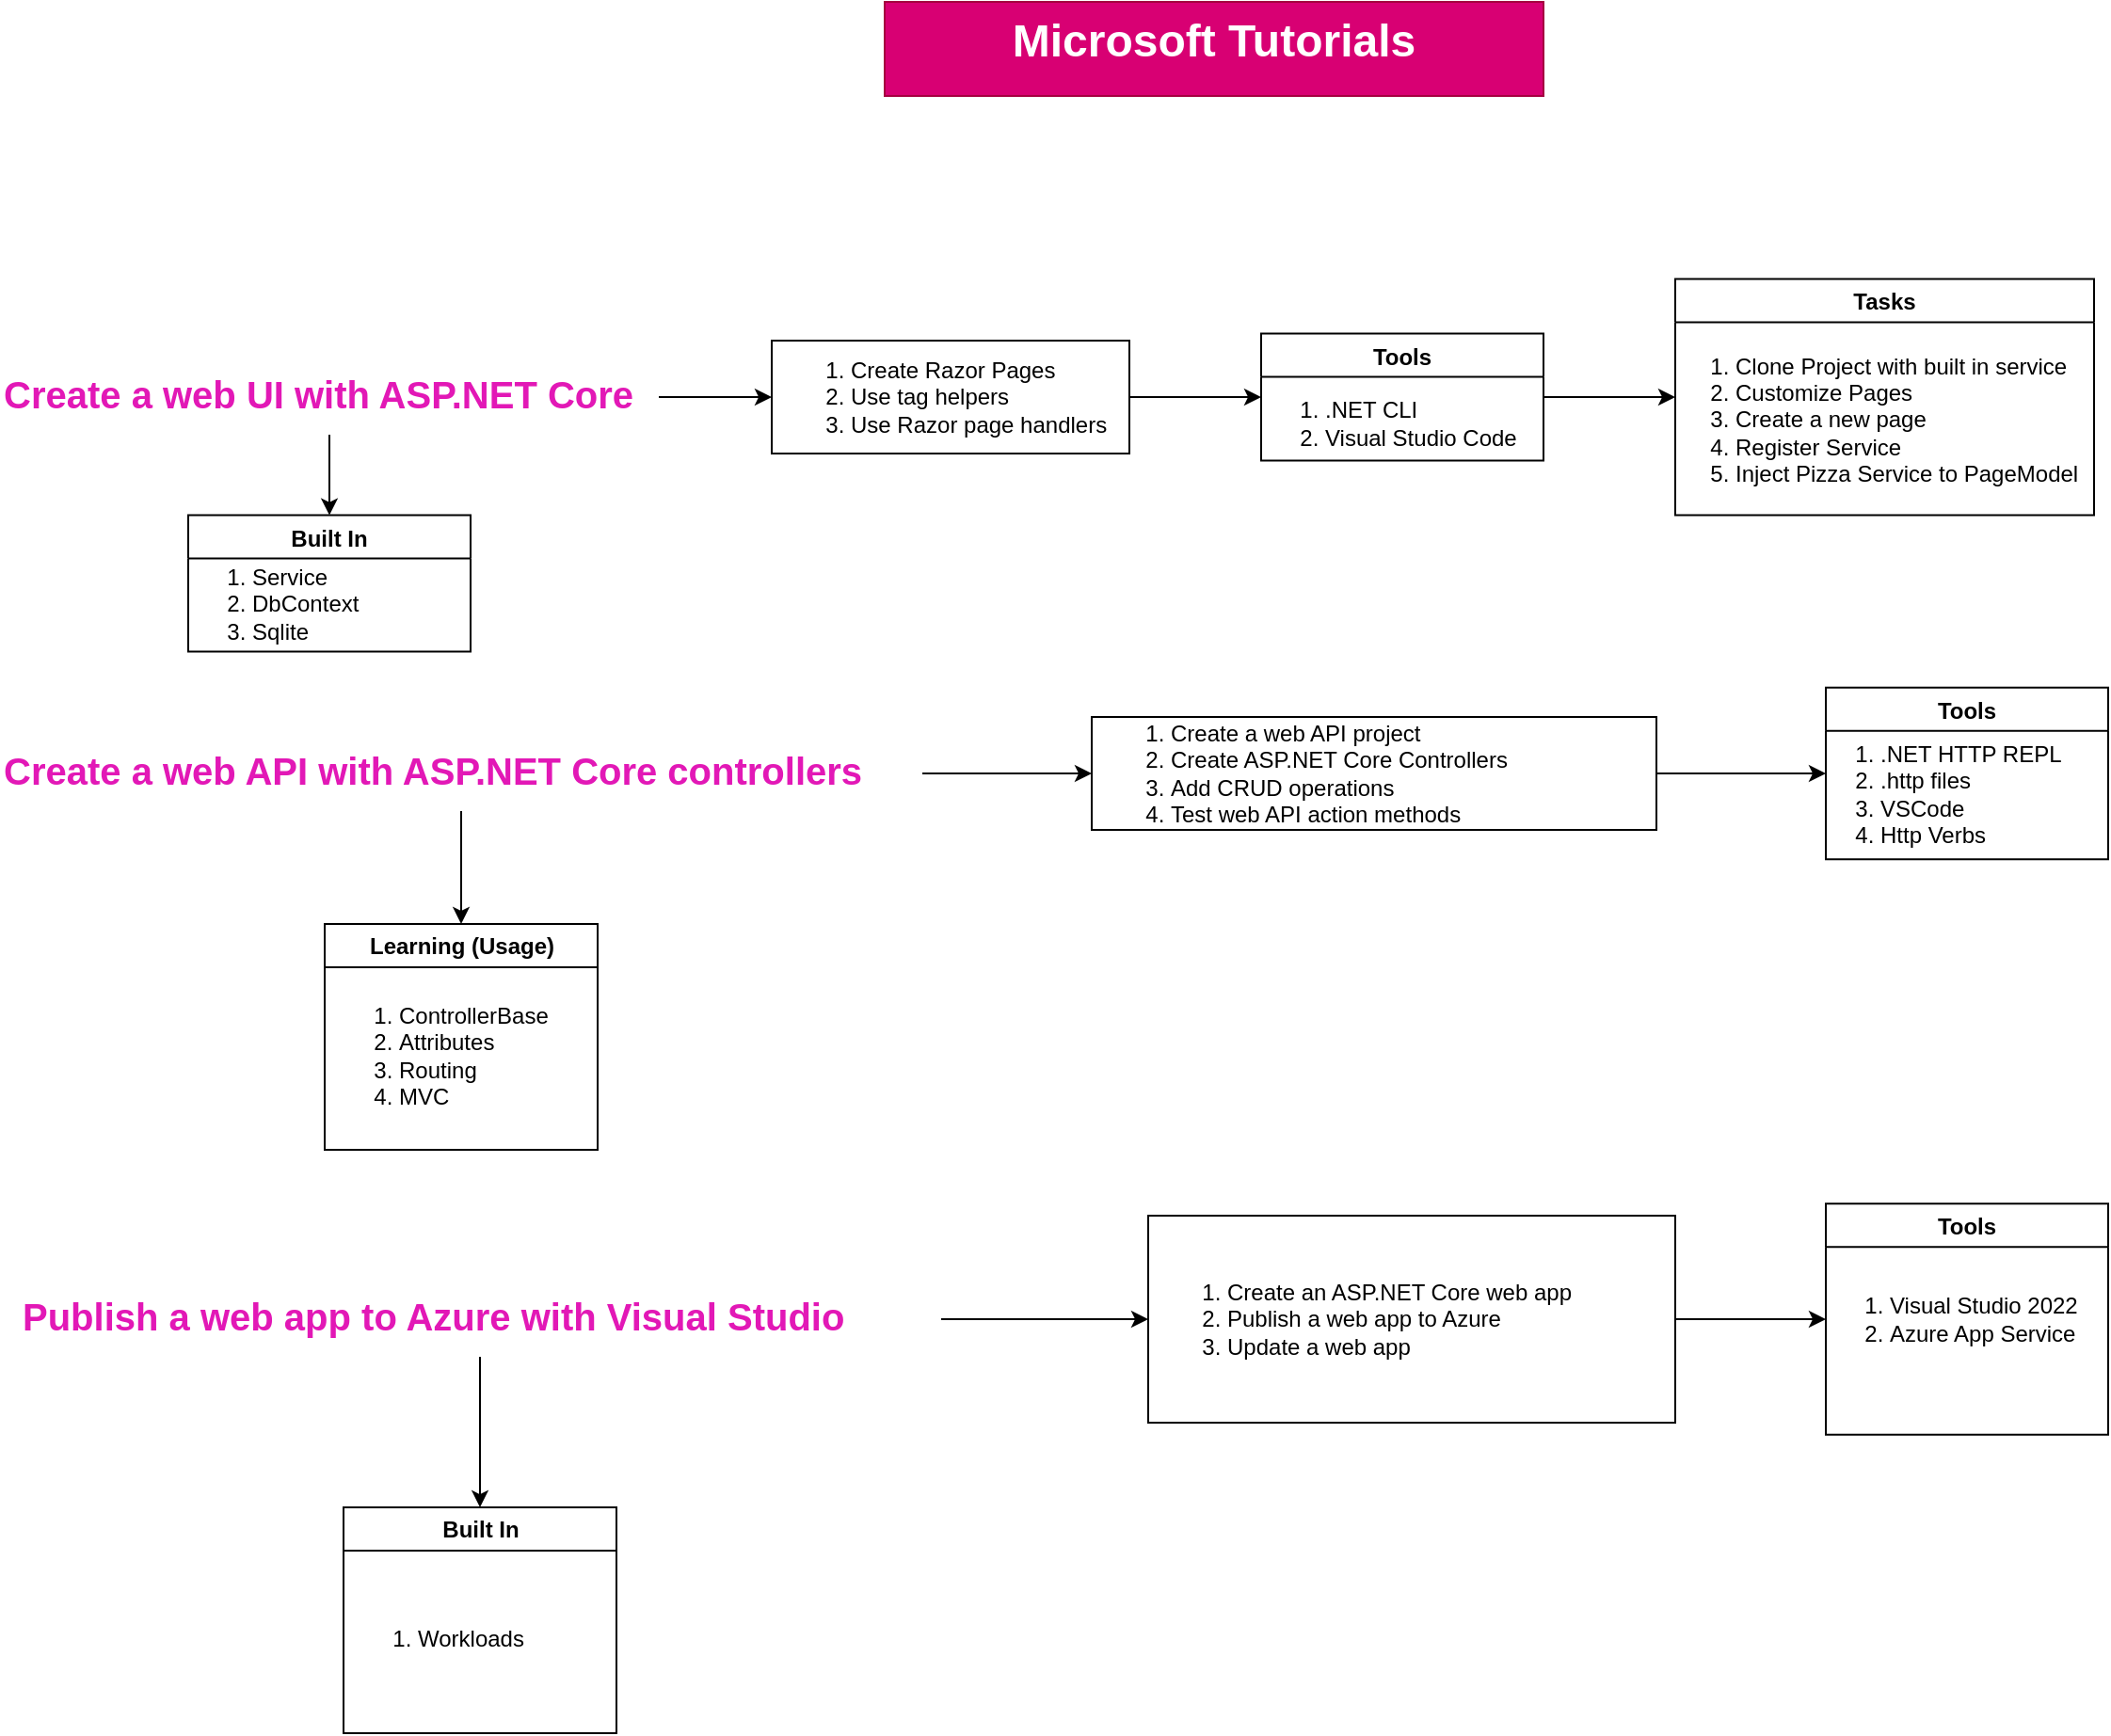 <mxfile version="24.7.7">
  <diagram name="Page-1" id="UsQVbe9eUdJtgQDEjqO4">
    <mxGraphModel dx="977" dy="1101" grid="1" gridSize="10" guides="1" tooltips="1" connect="1" arrows="1" fold="1" page="1" pageScale="1" pageWidth="1200" pageHeight="1600" math="0" shadow="0">
      <root>
        <mxCell id="0" />
        <mxCell id="1" parent="0" />
        <mxCell id="76m8HocAUgvQL1CjjkNU-1" value="&lt;h1 style=&quot;margin-top: 0px;&quot;&gt;Microsoft Tutorials&lt;/h1&gt;" style="text;html=1;overflow=hidden;rounded=0;align=center;fillColor=#d80073;strokeColor=#A50040;fontColor=#ffffff;" parent="1" vertex="1">
          <mxGeometry x="480" y="20" width="350" height="50" as="geometry" />
        </mxCell>
        <mxCell id="76m8HocAUgvQL1CjjkNU-5" value="" style="edgeStyle=orthogonalEdgeStyle;rounded=0;orthogonalLoop=1;jettySize=auto;html=1;exitX=1;exitY=0.5;exitDx=0;exitDy=0;" parent="1" source="76m8HocAUgvQL1CjjkNU-2" target="76m8HocAUgvQL1CjjkNU-4" edge="1">
          <mxGeometry relative="1" as="geometry">
            <mxPoint x="360" y="220" as="sourcePoint" />
          </mxGeometry>
        </mxCell>
        <mxCell id="76m8HocAUgvQL1CjjkNU-21" style="edgeStyle=orthogonalEdgeStyle;rounded=0;orthogonalLoop=1;jettySize=auto;html=1;entryX=0.5;entryY=0;entryDx=0;entryDy=0;" parent="1" source="76m8HocAUgvQL1CjjkNU-2" target="76m8HocAUgvQL1CjjkNU-19" edge="1">
          <mxGeometry relative="1" as="geometry" />
        </mxCell>
        <mxCell id="76m8HocAUgvQL1CjjkNU-2" value="&lt;h1 style=&quot;margin-top: 0px; font-size: 20px;&quot;&gt;Create a web UI with ASP.NET Core&lt;/h1&gt;" style="text;html=1;whiteSpace=wrap;overflow=hidden;rounded=0;fontSize=20;fontColor=#e218b6;" parent="1" vertex="1">
          <mxGeometry x="10" y="210" width="350" height="40" as="geometry" />
        </mxCell>
        <mxCell id="76m8HocAUgvQL1CjjkNU-7" value="" style="edgeStyle=orthogonalEdgeStyle;rounded=0;orthogonalLoop=1;jettySize=auto;html=1;entryX=0;entryY=0.5;entryDx=0;entryDy=0;" parent="1" source="76m8HocAUgvQL1CjjkNU-4" target="76m8HocAUgvQL1CjjkNU-8" edge="1">
          <mxGeometry relative="1" as="geometry">
            <mxPoint x="710" y="230" as="targetPoint" />
          </mxGeometry>
        </mxCell>
        <mxCell id="76m8HocAUgvQL1CjjkNU-4" value="&lt;ol&gt;&lt;li&gt;Create Razor Pages&lt;/li&gt;&lt;li&gt;Use tag helpers&lt;/li&gt;&lt;li&gt;Use Razor page handlers&lt;/li&gt;&lt;/ol&gt;" style="whiteSpace=wrap;html=1;align=left;" parent="1" vertex="1">
          <mxGeometry x="420" y="200" width="190" height="60" as="geometry" />
        </mxCell>
        <mxCell id="76m8HocAUgvQL1CjjkNU-18" value="" style="edgeStyle=orthogonalEdgeStyle;rounded=0;orthogonalLoop=1;jettySize=auto;html=1;" parent="1" source="76m8HocAUgvQL1CjjkNU-8" target="76m8HocAUgvQL1CjjkNU-16" edge="1">
          <mxGeometry relative="1" as="geometry" />
        </mxCell>
        <mxCell id="76m8HocAUgvQL1CjjkNU-8" value="Tools" style="swimlane;" parent="1" vertex="1">
          <mxGeometry x="680" y="196.25" width="150" height="67.5" as="geometry" />
        </mxCell>
        <mxCell id="76m8HocAUgvQL1CjjkNU-9" value="&lt;ol&gt;&lt;li&gt;.NET CLI&lt;/li&gt;&lt;li&gt;Visual Studio Code&lt;/li&gt;&lt;/ol&gt;" style="text;html=1;align=left;verticalAlign=middle;resizable=0;points=[];autosize=1;strokeColor=none;fillColor=none;spacing=-11;" parent="76m8HocAUgvQL1CjjkNU-8" vertex="1">
          <mxGeometry x="5" y="27.5" width="140" height="40" as="geometry" />
        </mxCell>
        <mxCell id="76m8HocAUgvQL1CjjkNU-16" value="Tasks" style="swimlane;" parent="1" vertex="1">
          <mxGeometry x="900" y="167.19" width="222.5" height="125.62" as="geometry" />
        </mxCell>
        <mxCell id="76m8HocAUgvQL1CjjkNU-17" value="&lt;ol&gt;&lt;li&gt;Clone Project with built in service&lt;/li&gt;&lt;li&gt;Customize Pages&lt;/li&gt;&lt;li&gt;Create a new page&lt;/li&gt;&lt;li&gt;Register Service&lt;/li&gt;&lt;li&gt;Inject Pizza Service to PageModel&lt;/li&gt;&lt;/ol&gt;" style="text;html=1;align=left;verticalAlign=middle;resizable=0;points=[];autosize=1;strokeColor=none;fillColor=none;spacing=-11;" parent="76m8HocAUgvQL1CjjkNU-16" vertex="1">
          <mxGeometry x="2.5" y="34.37" width="220" height="80" as="geometry" />
        </mxCell>
        <mxCell id="76m8HocAUgvQL1CjjkNU-19" value="Built In" style="swimlane;" parent="1" vertex="1">
          <mxGeometry x="110" y="292.81" width="150" height="72.5" as="geometry" />
        </mxCell>
        <mxCell id="76m8HocAUgvQL1CjjkNU-20" value="&lt;ol&gt;&lt;li&gt;Service&lt;/li&gt;&lt;li&gt;DbContext&lt;/li&gt;&lt;li&gt;Sqlite&lt;/li&gt;&lt;/ol&gt;" style="text;html=1;align=left;verticalAlign=middle;resizable=0;points=[];autosize=1;strokeColor=none;fillColor=none;spacing=-11;" parent="76m8HocAUgvQL1CjjkNU-19" vertex="1">
          <mxGeometry x="5" y="22.5" width="90" height="50" as="geometry" />
        </mxCell>
        <mxCell id="5k6IDa3UJmt_ZBtU4Fmd-2" value="" style="edgeStyle=orthogonalEdgeStyle;rounded=0;orthogonalLoop=1;jettySize=auto;html=1;" edge="1" parent="1" source="exW8yaBcBpH_pLhkfNhv-1" target="5k6IDa3UJmt_ZBtU4Fmd-1">
          <mxGeometry relative="1" as="geometry" />
        </mxCell>
        <mxCell id="5k6IDa3UJmt_ZBtU4Fmd-8" value="" style="edgeStyle=orthogonalEdgeStyle;rounded=0;orthogonalLoop=1;jettySize=auto;html=1;entryX=0.5;entryY=0;entryDx=0;entryDy=0;" edge="1" parent="1" source="exW8yaBcBpH_pLhkfNhv-1" target="5k6IDa3UJmt_ZBtU4Fmd-13">
          <mxGeometry relative="1" as="geometry">
            <mxPoint x="255.0" y="500" as="targetPoint" />
          </mxGeometry>
        </mxCell>
        <mxCell id="exW8yaBcBpH_pLhkfNhv-1" value="&lt;h1 style=&quot;margin-top: 0px; font-size: 20px;&quot;&gt;Create a web API with ASP.NET Core controllers&lt;/h1&gt;" style="text;html=1;whiteSpace=wrap;overflow=hidden;rounded=0;fontSize=20;fontColor=#e218b6;" parent="1" vertex="1">
          <mxGeometry x="10" y="410" width="490" height="40" as="geometry" />
        </mxCell>
        <mxCell id="5k6IDa3UJmt_ZBtU4Fmd-18" value="" style="edgeStyle=orthogonalEdgeStyle;rounded=0;orthogonalLoop=1;jettySize=auto;html=1;" edge="1" parent="1" source="exW8yaBcBpH_pLhkfNhv-2" target="5k6IDa3UJmt_ZBtU4Fmd-17">
          <mxGeometry relative="1" as="geometry" />
        </mxCell>
        <mxCell id="5k6IDa3UJmt_ZBtU4Fmd-25" value="" style="edgeStyle=orthogonalEdgeStyle;rounded=0;orthogonalLoop=1;jettySize=auto;html=1;entryX=0.5;entryY=0;entryDx=0;entryDy=0;" edge="1" parent="1" source="exW8yaBcBpH_pLhkfNhv-2" target="5k6IDa3UJmt_ZBtU4Fmd-26">
          <mxGeometry relative="1" as="geometry">
            <mxPoint x="265" y="810.0" as="targetPoint" />
          </mxGeometry>
        </mxCell>
        <mxCell id="exW8yaBcBpH_pLhkfNhv-2" value="&lt;h1 style=&quot;margin-top: 0px; font-size: 20px;&quot;&gt;Publish a web app to Azure with Visual Studio&lt;/h1&gt;" style="text;html=1;whiteSpace=wrap;overflow=hidden;rounded=0;fontSize=20;fontColor=#e218b6;" parent="1" vertex="1">
          <mxGeometry x="20" y="700" width="490" height="40" as="geometry" />
        </mxCell>
        <mxCell id="5k6IDa3UJmt_ZBtU4Fmd-5" style="edgeStyle=orthogonalEdgeStyle;rounded=0;orthogonalLoop=1;jettySize=auto;html=1;entryX=0;entryY=0.5;entryDx=0;entryDy=0;" edge="1" parent="1" source="5k6IDa3UJmt_ZBtU4Fmd-1" target="5k6IDa3UJmt_ZBtU4Fmd-3">
          <mxGeometry relative="1" as="geometry" />
        </mxCell>
        <mxCell id="5k6IDa3UJmt_ZBtU4Fmd-1" value="&lt;ol&gt;&lt;li&gt;Create a web API project&lt;/li&gt;&lt;li&gt;Create ASP.NET Core Controllers&lt;br&gt;&lt;/li&gt;&lt;li&gt;Add CRUD operations&lt;/li&gt;&lt;li&gt;Test web API action methods&lt;/li&gt;&lt;/ol&gt;" style="whiteSpace=wrap;html=1;align=left;" vertex="1" parent="1">
          <mxGeometry x="590" y="400" width="300" height="60" as="geometry" />
        </mxCell>
        <mxCell id="5k6IDa3UJmt_ZBtU4Fmd-3" value="Tools" style="swimlane;" vertex="1" parent="1">
          <mxGeometry x="980" y="384.38" width="150" height="91.25" as="geometry" />
        </mxCell>
        <mxCell id="5k6IDa3UJmt_ZBtU4Fmd-4" value="&lt;ol&gt;&lt;li&gt;.NET HTTP REPL&lt;/li&gt;&lt;li&gt;.http files&lt;/li&gt;&lt;li&gt;VSCode&lt;/li&gt;&lt;li&gt;Http Verbs&lt;/li&gt;&lt;/ol&gt;" style="text;html=1;align=left;verticalAlign=middle;resizable=0;points=[];autosize=1;strokeColor=none;fillColor=none;spacing=-11;" vertex="1" parent="5k6IDa3UJmt_ZBtU4Fmd-3">
          <mxGeometry y="21.25" width="130" height="70" as="geometry" />
        </mxCell>
        <mxCell id="5k6IDa3UJmt_ZBtU4Fmd-13" value="Learning (Usage)" style="swimlane;whiteSpace=wrap;html=1;" vertex="1" parent="1">
          <mxGeometry x="182.5" y="510" width="145" height="120" as="geometry" />
        </mxCell>
        <mxCell id="5k6IDa3UJmt_ZBtU4Fmd-14" value="&lt;ol&gt;&lt;li&gt;ControllerBase&lt;/li&gt;&lt;li&gt;Attributes&lt;/li&gt;&lt;li&gt;Routing&lt;/li&gt;&lt;li&gt;MVC&lt;/li&gt;&lt;/ol&gt;" style="text;html=1;align=left;verticalAlign=middle;resizable=0;points=[];autosize=1;strokeColor=none;fillColor=none;" vertex="1" parent="5k6IDa3UJmt_ZBtU4Fmd-13">
          <mxGeometry x="-2.5" y="20" width="140" height="100" as="geometry" />
        </mxCell>
        <mxCell id="5k6IDa3UJmt_ZBtU4Fmd-22" style="edgeStyle=orthogonalEdgeStyle;rounded=0;orthogonalLoop=1;jettySize=auto;html=1;entryX=0;entryY=0.5;entryDx=0;entryDy=0;" edge="1" parent="1" source="5k6IDa3UJmt_ZBtU4Fmd-17" target="5k6IDa3UJmt_ZBtU4Fmd-19">
          <mxGeometry relative="1" as="geometry" />
        </mxCell>
        <mxCell id="5k6IDa3UJmt_ZBtU4Fmd-17" value="&lt;ol&gt;&lt;li&gt;Create an ASP.NET Core web app&lt;/li&gt;&lt;li&gt;Publish a web app to Azure&lt;/li&gt;&lt;li&gt;Update a web app&lt;/li&gt;&lt;/ol&gt;" style="whiteSpace=wrap;html=1;align=left;" vertex="1" parent="1">
          <mxGeometry x="620" y="665" width="280" height="110" as="geometry" />
        </mxCell>
        <mxCell id="5k6IDa3UJmt_ZBtU4Fmd-19" value="Tools" style="swimlane;" vertex="1" parent="1">
          <mxGeometry x="980" y="658.59" width="150" height="122.81" as="geometry" />
        </mxCell>
        <mxCell id="5k6IDa3UJmt_ZBtU4Fmd-20" value="&lt;ol&gt;&lt;li&gt;Visual Studio 2022&lt;/li&gt;&lt;li&gt;Azure App Service&lt;/li&gt;&lt;/ol&gt;" style="text;html=1;align=left;verticalAlign=middle;resizable=0;points=[];autosize=1;strokeColor=none;fillColor=none;spacing=-11;" vertex="1" parent="5k6IDa3UJmt_ZBtU4Fmd-19">
          <mxGeometry x="5" y="41.41" width="140" height="40" as="geometry" />
        </mxCell>
        <mxCell id="5k6IDa3UJmt_ZBtU4Fmd-26" value="Built In" style="swimlane;whiteSpace=wrap;html=1;" vertex="1" parent="1">
          <mxGeometry x="192.5" y="820" width="145" height="120" as="geometry" />
        </mxCell>
        <mxCell id="5k6IDa3UJmt_ZBtU4Fmd-27" value="&lt;ol&gt;&lt;li&gt;Workloads&lt;/li&gt;&lt;/ol&gt;" style="text;html=1;align=left;verticalAlign=middle;resizable=0;points=[];autosize=1;strokeColor=none;fillColor=none;" vertex="1" parent="5k6IDa3UJmt_ZBtU4Fmd-26">
          <mxGeometry x="-2.5" y="45" width="120" height="50" as="geometry" />
        </mxCell>
      </root>
    </mxGraphModel>
  </diagram>
</mxfile>
